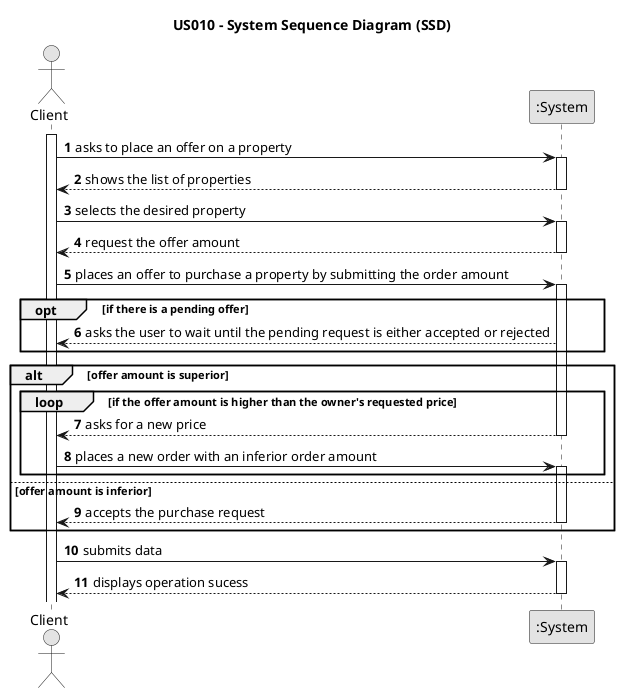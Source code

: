 @startuml

skinparam monochrome true
skinparam packageStyle rectangle
skinparam shadowing false

title US010 - System Sequence Diagram (SSD)

autonumber

actor "Client" as Client
participant ":System" as System

activate Client

Client -> System : asks to place an offer on a property
activate System

System --> Client : shows the list of properties
deactivate System

Client -> System : selects the desired property
activate System

System --> Client : request the offer amount
deactivate System

Client -> System : places an offer to purchase a property by submitting the order amount
activate System

    opt if there is a pending offer

        System --> Client : asks the user to wait until the pending request is either accepted or rejected

    end

    alt offer amount is superior

        loop if the offer amount is higher than the owner's requested price

            System --> Client : asks for a new price
            deactivate System

            Client -> System : places a new order with an inferior order amount
            activate System

        end

    else offer amount is inferior

        System --> Client : accepts the purchase request
        deactivate System

    end

Client -> System : submits data
activate System

System --> Client : displays operation sucess
deactivate System



@enduml
